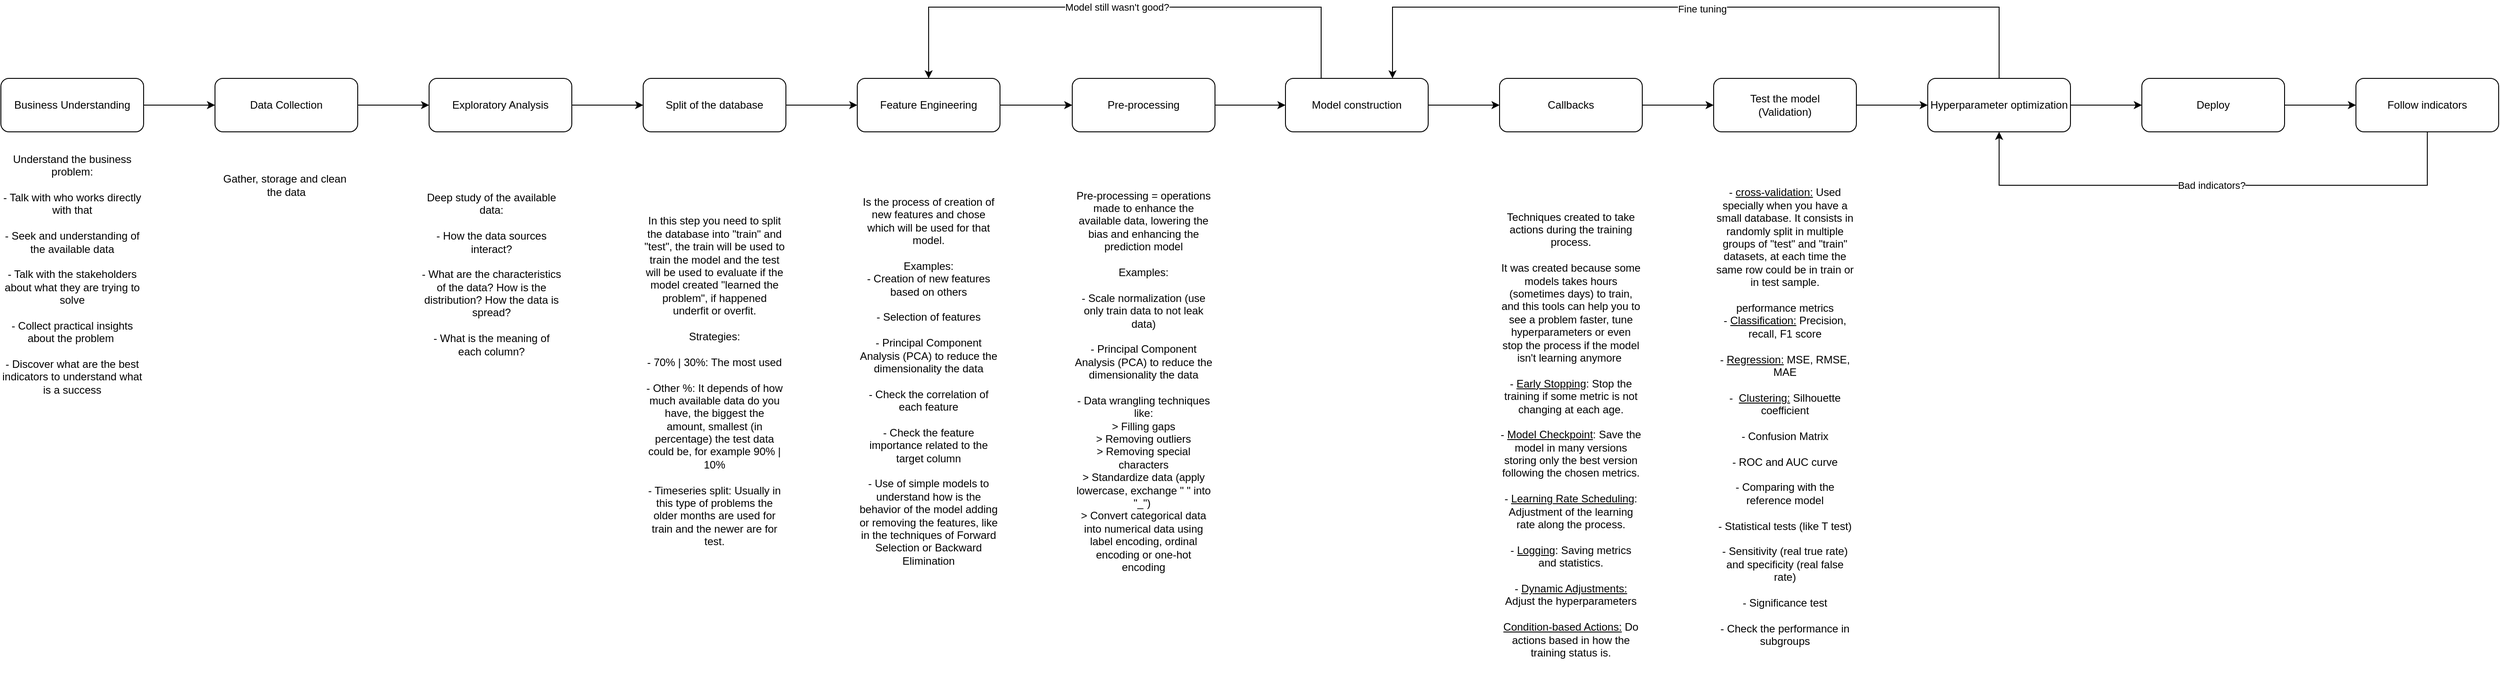 <mxfile version="23.1.1" type="device">
  <diagram name="Page-1" id="9BntihsFk7mdRiOSXall">
    <mxGraphModel dx="2722" dy="908" grid="1" gridSize="10" guides="1" tooltips="1" connect="1" arrows="1" fold="1" page="1" pageScale="1" pageWidth="850" pageHeight="1100" math="0" shadow="0">
      <root>
        <mxCell id="0" />
        <mxCell id="1" parent="0" />
        <mxCell id="aBSJtUIZEhbPUjaxoFPo-3" style="edgeStyle=orthogonalEdgeStyle;rounded=0;orthogonalLoop=1;jettySize=auto;html=1;entryX=0;entryY=0.5;entryDx=0;entryDy=0;" edge="1" parent="1" source="SfS3nyrZdsiLCyRBWHRY-2" target="aBSJtUIZEhbPUjaxoFPo-1">
          <mxGeometry relative="1" as="geometry" />
        </mxCell>
        <mxCell id="SfS3nyrZdsiLCyRBWHRY-2" value="Business Understanding" style="rounded=1;whiteSpace=wrap;html=1;" parent="1" vertex="1">
          <mxGeometry x="40" y="160" width="160" height="60" as="geometry" />
        </mxCell>
        <mxCell id="SfS3nyrZdsiLCyRBWHRY-3" value="Understand the business problem:&lt;br&gt;&lt;br&gt;- Talk with who works directly with that&lt;br&gt;&lt;br&gt;- Seek and understanding of the available data&lt;br&gt;&lt;br&gt;- Talk with the stakeholders about what they are trying to solve&lt;br&gt;&lt;br&gt;- Collect practical insights about the problem&amp;nbsp;&lt;br&gt;&lt;br&gt;- Discover what are the best indicators to understand what is a success" style="text;html=1;strokeColor=none;fillColor=none;align=center;verticalAlign=middle;whiteSpace=wrap;rounded=0;" parent="1" vertex="1">
          <mxGeometry x="40" y="240" width="160" height="280" as="geometry" />
        </mxCell>
        <mxCell id="SfS3nyrZdsiLCyRBWHRY-18" style="edgeStyle=orthogonalEdgeStyle;rounded=0;orthogonalLoop=1;jettySize=auto;html=1;entryX=0;entryY=0.5;entryDx=0;entryDy=0;" parent="1" source="SfS3nyrZdsiLCyRBWHRY-5" target="SfS3nyrZdsiLCyRBWHRY-14" edge="1">
          <mxGeometry relative="1" as="geometry" />
        </mxCell>
        <mxCell id="SfS3nyrZdsiLCyRBWHRY-5" value="Exploratory Analysis" style="rounded=1;whiteSpace=wrap;html=1;" parent="1" vertex="1">
          <mxGeometry x="520" y="160" width="160" height="60" as="geometry" />
        </mxCell>
        <mxCell id="SfS3nyrZdsiLCyRBWHRY-7" value="Deep study of the available data:&lt;br&gt;&lt;br&gt;- How the data sources interact?&lt;br&gt;&lt;br&gt;- What are the characteristics of the data? How is the distribution? How the data is spread?&lt;br&gt;&lt;br&gt;- What is the meaning of each column?" style="text;html=1;strokeColor=none;fillColor=none;align=center;verticalAlign=middle;whiteSpace=wrap;rounded=0;" parent="1" vertex="1">
          <mxGeometry x="510" y="240" width="160" height="280" as="geometry" />
        </mxCell>
        <mxCell id="aBSJtUIZEhbPUjaxoFPo-6" style="edgeStyle=orthogonalEdgeStyle;rounded=0;orthogonalLoop=1;jettySize=auto;html=1;entryX=0;entryY=0.5;entryDx=0;entryDy=0;" edge="1" parent="1" source="SfS3nyrZdsiLCyRBWHRY-8" target="aBSJtUIZEhbPUjaxoFPo-5">
          <mxGeometry relative="1" as="geometry" />
        </mxCell>
        <mxCell id="SfS3nyrZdsiLCyRBWHRY-8" value="Pre-processing" style="rounded=1;whiteSpace=wrap;html=1;" parent="1" vertex="1">
          <mxGeometry x="1241" y="160" width="160" height="60" as="geometry" />
        </mxCell>
        <mxCell id="SfS3nyrZdsiLCyRBWHRY-9" value="Pre-processing = operations made to enhance the available data, lowering the bias and enhancing the prediction model&lt;br&gt;&lt;br&gt;Examples:&lt;br&gt;&lt;br&gt;-&amp;nbsp;Scale normalization (use only train data to not leak data)&lt;br&gt;&lt;br&gt;- Principal Component Analysis (PCA) to reduce the dimensionality the data&lt;br&gt;&lt;br&gt;- Data wrangling techniques like:&lt;br&gt;&amp;gt; Filling gaps&lt;br&gt;&amp;gt; Removing outliers&lt;br&gt;&amp;gt; Removing special characters&lt;br&gt;&amp;gt; Standardize data (apply lowercase, exchange &quot; &quot; into &quot;_&quot;)&amp;nbsp;&lt;br&gt;&amp;gt; Convert categorical data into numerical data using label encoding, ordinal encoding or one-hot encoding" style="text;html=1;strokeColor=none;fillColor=none;align=center;verticalAlign=middle;whiteSpace=wrap;rounded=0;" parent="1" vertex="1">
          <mxGeometry x="1241" y="240" width="160" height="520" as="geometry" />
        </mxCell>
        <mxCell id="SfS3nyrZdsiLCyRBWHRY-20" style="edgeStyle=orthogonalEdgeStyle;rounded=0;orthogonalLoop=1;jettySize=auto;html=1;entryX=0;entryY=0.5;entryDx=0;entryDy=0;" parent="1" source="SfS3nyrZdsiLCyRBWHRY-10" target="SfS3nyrZdsiLCyRBWHRY-8" edge="1">
          <mxGeometry relative="1" as="geometry" />
        </mxCell>
        <mxCell id="SfS3nyrZdsiLCyRBWHRY-10" value="Feature Engineering" style="rounded=1;whiteSpace=wrap;html=1;" parent="1" vertex="1">
          <mxGeometry x="1000" y="160" width="160" height="60" as="geometry" />
        </mxCell>
        <mxCell id="SfS3nyrZdsiLCyRBWHRY-13" value="Is the process of creation of new features and chose which will be used for that model.&lt;br&gt;&lt;br&gt;Examples:&lt;br&gt;- Creation of new features based on others&lt;br&gt;&lt;br&gt;- Selection of features&lt;br&gt;&lt;br&gt;-&amp;nbsp;Principal Component Analysis (PCA) to reduce the dimensionality the data&lt;br&gt;&lt;br&gt;- Check the correlation of each feature&lt;br&gt;&lt;br&gt;- Check the feature importance related to the target column&lt;br&gt;&lt;br&gt;- Use of simple models to understand how is the behavior of the model adding or removing the features, like in the techniques of&amp;nbsp;Forward Selection or&amp;nbsp;Backward Elimination" style="text;html=1;strokeColor=none;fillColor=none;align=center;verticalAlign=middle;whiteSpace=wrap;rounded=0;" parent="1" vertex="1">
          <mxGeometry x="1000" y="240" width="160" height="520" as="geometry" />
        </mxCell>
        <mxCell id="SfS3nyrZdsiLCyRBWHRY-19" style="edgeStyle=orthogonalEdgeStyle;rounded=0;orthogonalLoop=1;jettySize=auto;html=1;entryX=0;entryY=0.5;entryDx=0;entryDy=0;" parent="1" source="SfS3nyrZdsiLCyRBWHRY-14" target="SfS3nyrZdsiLCyRBWHRY-10" edge="1">
          <mxGeometry relative="1" as="geometry" />
        </mxCell>
        <mxCell id="SfS3nyrZdsiLCyRBWHRY-14" value="Split of the database" style="rounded=1;whiteSpace=wrap;html=1;" parent="1" vertex="1">
          <mxGeometry x="760" y="160" width="160" height="60" as="geometry" />
        </mxCell>
        <mxCell id="SfS3nyrZdsiLCyRBWHRY-15" value="In this step you need to split the database into &quot;train&quot; and &quot;test&quot;, the train will be used to train the model and the test will be used to evaluate if the model created &quot;learned the problem&quot;, if happened underfit or overfit.&lt;br&gt;&lt;br&gt;Strategies:&lt;br&gt;&lt;br&gt;- 70% | 30%: The most used&lt;br&gt;&lt;br&gt;- Other %: It depends of how much available data do you have, the biggest the amount, smallest (in percentage) the test data could be, for example 90% | 10%&lt;br&gt;&lt;br&gt;- Timeseries split: Usually in this type of problems the older months are used for train and the newer are for test." style="text;html=1;strokeColor=none;fillColor=none;align=center;verticalAlign=middle;whiteSpace=wrap;rounded=0;" parent="1" vertex="1">
          <mxGeometry x="760" y="240" width="160" height="520" as="geometry" />
        </mxCell>
        <mxCell id="aBSJtUIZEhbPUjaxoFPo-4" style="edgeStyle=orthogonalEdgeStyle;rounded=0;orthogonalLoop=1;jettySize=auto;html=1;entryX=0;entryY=0.5;entryDx=0;entryDy=0;" edge="1" parent="1" source="aBSJtUIZEhbPUjaxoFPo-1" target="SfS3nyrZdsiLCyRBWHRY-5">
          <mxGeometry relative="1" as="geometry" />
        </mxCell>
        <mxCell id="aBSJtUIZEhbPUjaxoFPo-1" value="Data Collection" style="rounded=1;whiteSpace=wrap;html=1;" vertex="1" parent="1">
          <mxGeometry x="280" y="160" width="160" height="60" as="geometry" />
        </mxCell>
        <mxCell id="aBSJtUIZEhbPUjaxoFPo-2" value="Gather, storage and clean&amp;nbsp; the data" style="text;html=1;strokeColor=none;fillColor=none;align=center;verticalAlign=middle;whiteSpace=wrap;rounded=0;" vertex="1" parent="1">
          <mxGeometry x="280" y="240" width="160" height="80" as="geometry" />
        </mxCell>
        <mxCell id="aBSJtUIZEhbPUjaxoFPo-18" style="edgeStyle=orthogonalEdgeStyle;rounded=0;orthogonalLoop=1;jettySize=auto;html=1;exitX=0.25;exitY=0;exitDx=0;exitDy=0;entryX=0.5;entryY=0;entryDx=0;entryDy=0;" edge="1" parent="1" source="aBSJtUIZEhbPUjaxoFPo-5" target="SfS3nyrZdsiLCyRBWHRY-10">
          <mxGeometry relative="1" as="geometry">
            <Array as="points">
              <mxPoint x="1520" y="80" />
              <mxPoint x="1080" y="80" />
            </Array>
          </mxGeometry>
        </mxCell>
        <mxCell id="aBSJtUIZEhbPUjaxoFPo-19" value="Model still wasn&#39;t good?" style="edgeLabel;html=1;align=center;verticalAlign=middle;resizable=0;points=[];" vertex="1" connectable="0" parent="aBSJtUIZEhbPUjaxoFPo-18">
          <mxGeometry x="-0.051" y="3" relative="1" as="geometry">
            <mxPoint x="-25" y="-3" as="offset" />
          </mxGeometry>
        </mxCell>
        <mxCell id="aBSJtUIZEhbPUjaxoFPo-31" style="edgeStyle=orthogonalEdgeStyle;rounded=0;orthogonalLoop=1;jettySize=auto;html=1;entryX=0;entryY=0.5;entryDx=0;entryDy=0;" edge="1" parent="1" source="aBSJtUIZEhbPUjaxoFPo-5" target="aBSJtUIZEhbPUjaxoFPo-29">
          <mxGeometry relative="1" as="geometry" />
        </mxCell>
        <mxCell id="aBSJtUIZEhbPUjaxoFPo-5" value="Model construction" style="rounded=1;whiteSpace=wrap;html=1;" vertex="1" parent="1">
          <mxGeometry x="1480" y="160" width="160" height="60" as="geometry" />
        </mxCell>
        <mxCell id="aBSJtUIZEhbPUjaxoFPo-15" style="edgeStyle=orthogonalEdgeStyle;rounded=0;orthogonalLoop=1;jettySize=auto;html=1;entryX=0;entryY=0.5;entryDx=0;entryDy=0;" edge="1" parent="1" source="aBSJtUIZEhbPUjaxoFPo-7" target="aBSJtUIZEhbPUjaxoFPo-8">
          <mxGeometry relative="1" as="geometry" />
        </mxCell>
        <mxCell id="aBSJtUIZEhbPUjaxoFPo-7" value="Test the model&lt;br&gt;(Validation)" style="rounded=1;whiteSpace=wrap;html=1;" vertex="1" parent="1">
          <mxGeometry x="1960" y="160" width="160" height="60" as="geometry" />
        </mxCell>
        <mxCell id="aBSJtUIZEhbPUjaxoFPo-20" style="edgeStyle=orthogonalEdgeStyle;rounded=0;orthogonalLoop=1;jettySize=auto;html=1;entryX=0.75;entryY=0;entryDx=0;entryDy=0;" edge="1" parent="1" source="aBSJtUIZEhbPUjaxoFPo-8" target="aBSJtUIZEhbPUjaxoFPo-5">
          <mxGeometry relative="1" as="geometry">
            <Array as="points">
              <mxPoint x="2280" y="80" />
              <mxPoint x="1600" y="80" />
            </Array>
          </mxGeometry>
        </mxCell>
        <mxCell id="aBSJtUIZEhbPUjaxoFPo-21" value="Fine tuning" style="edgeLabel;html=1;align=center;verticalAlign=middle;resizable=0;points=[];" vertex="1" connectable="0" parent="aBSJtUIZEhbPUjaxoFPo-20">
          <mxGeometry x="-0.015" y="2" relative="1" as="geometry">
            <mxPoint as="offset" />
          </mxGeometry>
        </mxCell>
        <mxCell id="aBSJtUIZEhbPUjaxoFPo-23" style="edgeStyle=orthogonalEdgeStyle;rounded=0;orthogonalLoop=1;jettySize=auto;html=1;" edge="1" parent="1" source="aBSJtUIZEhbPUjaxoFPo-8" target="aBSJtUIZEhbPUjaxoFPo-22">
          <mxGeometry relative="1" as="geometry" />
        </mxCell>
        <mxCell id="aBSJtUIZEhbPUjaxoFPo-8" value="Hyperparameter optimization" style="rounded=1;whiteSpace=wrap;html=1;" vertex="1" parent="1">
          <mxGeometry x="2200" y="160" width="160" height="60" as="geometry" />
        </mxCell>
        <mxCell id="aBSJtUIZEhbPUjaxoFPo-25" style="edgeStyle=orthogonalEdgeStyle;rounded=0;orthogonalLoop=1;jettySize=auto;html=1;entryX=0;entryY=0.5;entryDx=0;entryDy=0;" edge="1" parent="1" source="aBSJtUIZEhbPUjaxoFPo-22" target="aBSJtUIZEhbPUjaxoFPo-24">
          <mxGeometry relative="1" as="geometry" />
        </mxCell>
        <mxCell id="aBSJtUIZEhbPUjaxoFPo-22" value="Deploy" style="rounded=1;whiteSpace=wrap;html=1;" vertex="1" parent="1">
          <mxGeometry x="2440" y="160" width="160" height="60" as="geometry" />
        </mxCell>
        <mxCell id="aBSJtUIZEhbPUjaxoFPo-26" style="edgeStyle=orthogonalEdgeStyle;rounded=0;orthogonalLoop=1;jettySize=auto;html=1;exitX=0.5;exitY=1;exitDx=0;exitDy=0;entryX=0.5;entryY=1;entryDx=0;entryDy=0;" edge="1" parent="1" source="aBSJtUIZEhbPUjaxoFPo-24" target="aBSJtUIZEhbPUjaxoFPo-8">
          <mxGeometry relative="1" as="geometry">
            <mxPoint x="1620" y="250" as="targetPoint" />
            <Array as="points">
              <mxPoint x="2520" y="280" />
              <mxPoint x="2040" y="280" />
            </Array>
          </mxGeometry>
        </mxCell>
        <mxCell id="aBSJtUIZEhbPUjaxoFPo-27" value="Bad indicators?" style="edgeLabel;html=1;align=center;verticalAlign=middle;resizable=0;points=[];" vertex="1" connectable="0" parent="aBSJtUIZEhbPUjaxoFPo-26">
          <mxGeometry x="0.009" relative="1" as="geometry">
            <mxPoint as="offset" />
          </mxGeometry>
        </mxCell>
        <mxCell id="aBSJtUIZEhbPUjaxoFPo-24" value="Follow indicators" style="rounded=1;whiteSpace=wrap;html=1;" vertex="1" parent="1">
          <mxGeometry x="2680" y="160" width="160" height="60" as="geometry" />
        </mxCell>
        <mxCell id="aBSJtUIZEhbPUjaxoFPo-28" value="- &lt;u&gt;cross-validation:&lt;/u&gt; Used specially when you have a small database. It consists in randomly split in multiple groups of &quot;test&quot; and &quot;train&quot; datasets, at each time the same row could be in train or in test sample.&lt;br&gt;&lt;br&gt;performance metrics&lt;br&gt;-&amp;nbsp;&lt;u&gt;Classification:&lt;/u&gt; Precision, recall, F1 score&lt;br&gt;&lt;br&gt;-&amp;nbsp;&lt;u&gt;Regression:&lt;/u&gt; MSE, RMSE, MAE&lt;br&gt;&lt;br&gt;-&amp;nbsp;&amp;nbsp;&lt;u&gt;Clustering:&lt;/u&gt; Silhouette coefficient&lt;br&gt;&lt;br&gt;- Confusion Matrix&lt;br&gt;&lt;br&gt;- ROC and AUC curve&lt;br&gt;&lt;br&gt;- Comparing with the reference model&lt;br&gt;&lt;br&gt;- Statistical tests (like T test)&lt;br&gt;&lt;br&gt;- Sensitivity (real true rate) and specificity (real false rate)&lt;br&gt;&lt;br&gt;- Significance test&lt;br&gt;&lt;br&gt;- Check the performance in subgroups" style="text;html=1;strokeColor=none;fillColor=none;align=center;verticalAlign=middle;whiteSpace=wrap;rounded=0;" vertex="1" parent="1">
          <mxGeometry x="1960" y="280" width="160" height="520" as="geometry" />
        </mxCell>
        <mxCell id="aBSJtUIZEhbPUjaxoFPo-32" style="edgeStyle=orthogonalEdgeStyle;rounded=0;orthogonalLoop=1;jettySize=auto;html=1;entryX=0;entryY=0.5;entryDx=0;entryDy=0;" edge="1" parent="1" source="aBSJtUIZEhbPUjaxoFPo-29" target="aBSJtUIZEhbPUjaxoFPo-7">
          <mxGeometry relative="1" as="geometry" />
        </mxCell>
        <mxCell id="aBSJtUIZEhbPUjaxoFPo-29" value="Callbacks" style="rounded=1;whiteSpace=wrap;html=1;" vertex="1" parent="1">
          <mxGeometry x="1720" y="160" width="160" height="60" as="geometry" />
        </mxCell>
        <mxCell id="aBSJtUIZEhbPUjaxoFPo-30" value="Techniques created to take actions during the training process.&lt;br&gt;&lt;br&gt;It was created because some models takes hours (sometimes days) to train, and this tools can help you to see a problem faster, tune hyperparameters or even stop the process if the model isn&#39;t learning anymore&amp;nbsp;&lt;br&gt;&lt;br&gt;- &lt;u&gt;Early Stopping&lt;/u&gt;: Stop the training if some metric is not changing at each age.&lt;br&gt;&lt;br&gt;- &lt;u&gt;Model Checkpoint&lt;/u&gt;: Save the model in many versions storing only the best version following the chosen metrics.&lt;br&gt;&lt;br&gt;- &lt;u&gt;Learning Rate Scheduling&lt;/u&gt;: Adjustment of the learning rate along the process.&lt;br&gt;&lt;br&gt;- &lt;u&gt;Logging&lt;/u&gt;: Saving metrics and statistics.&lt;br&gt;&lt;br&gt;- &lt;u&gt;Dynamic Adjustments:&lt;/u&gt; Adjust the hyperparameters&lt;br&gt;&lt;br&gt;&lt;u&gt;Condition-based Actions:&lt;/u&gt; Do actions based in how the training status is." style="text;html=1;strokeColor=none;fillColor=none;align=center;verticalAlign=middle;whiteSpace=wrap;rounded=0;" vertex="1" parent="1">
          <mxGeometry x="1720" y="280" width="160" height="560" as="geometry" />
        </mxCell>
      </root>
    </mxGraphModel>
  </diagram>
</mxfile>
